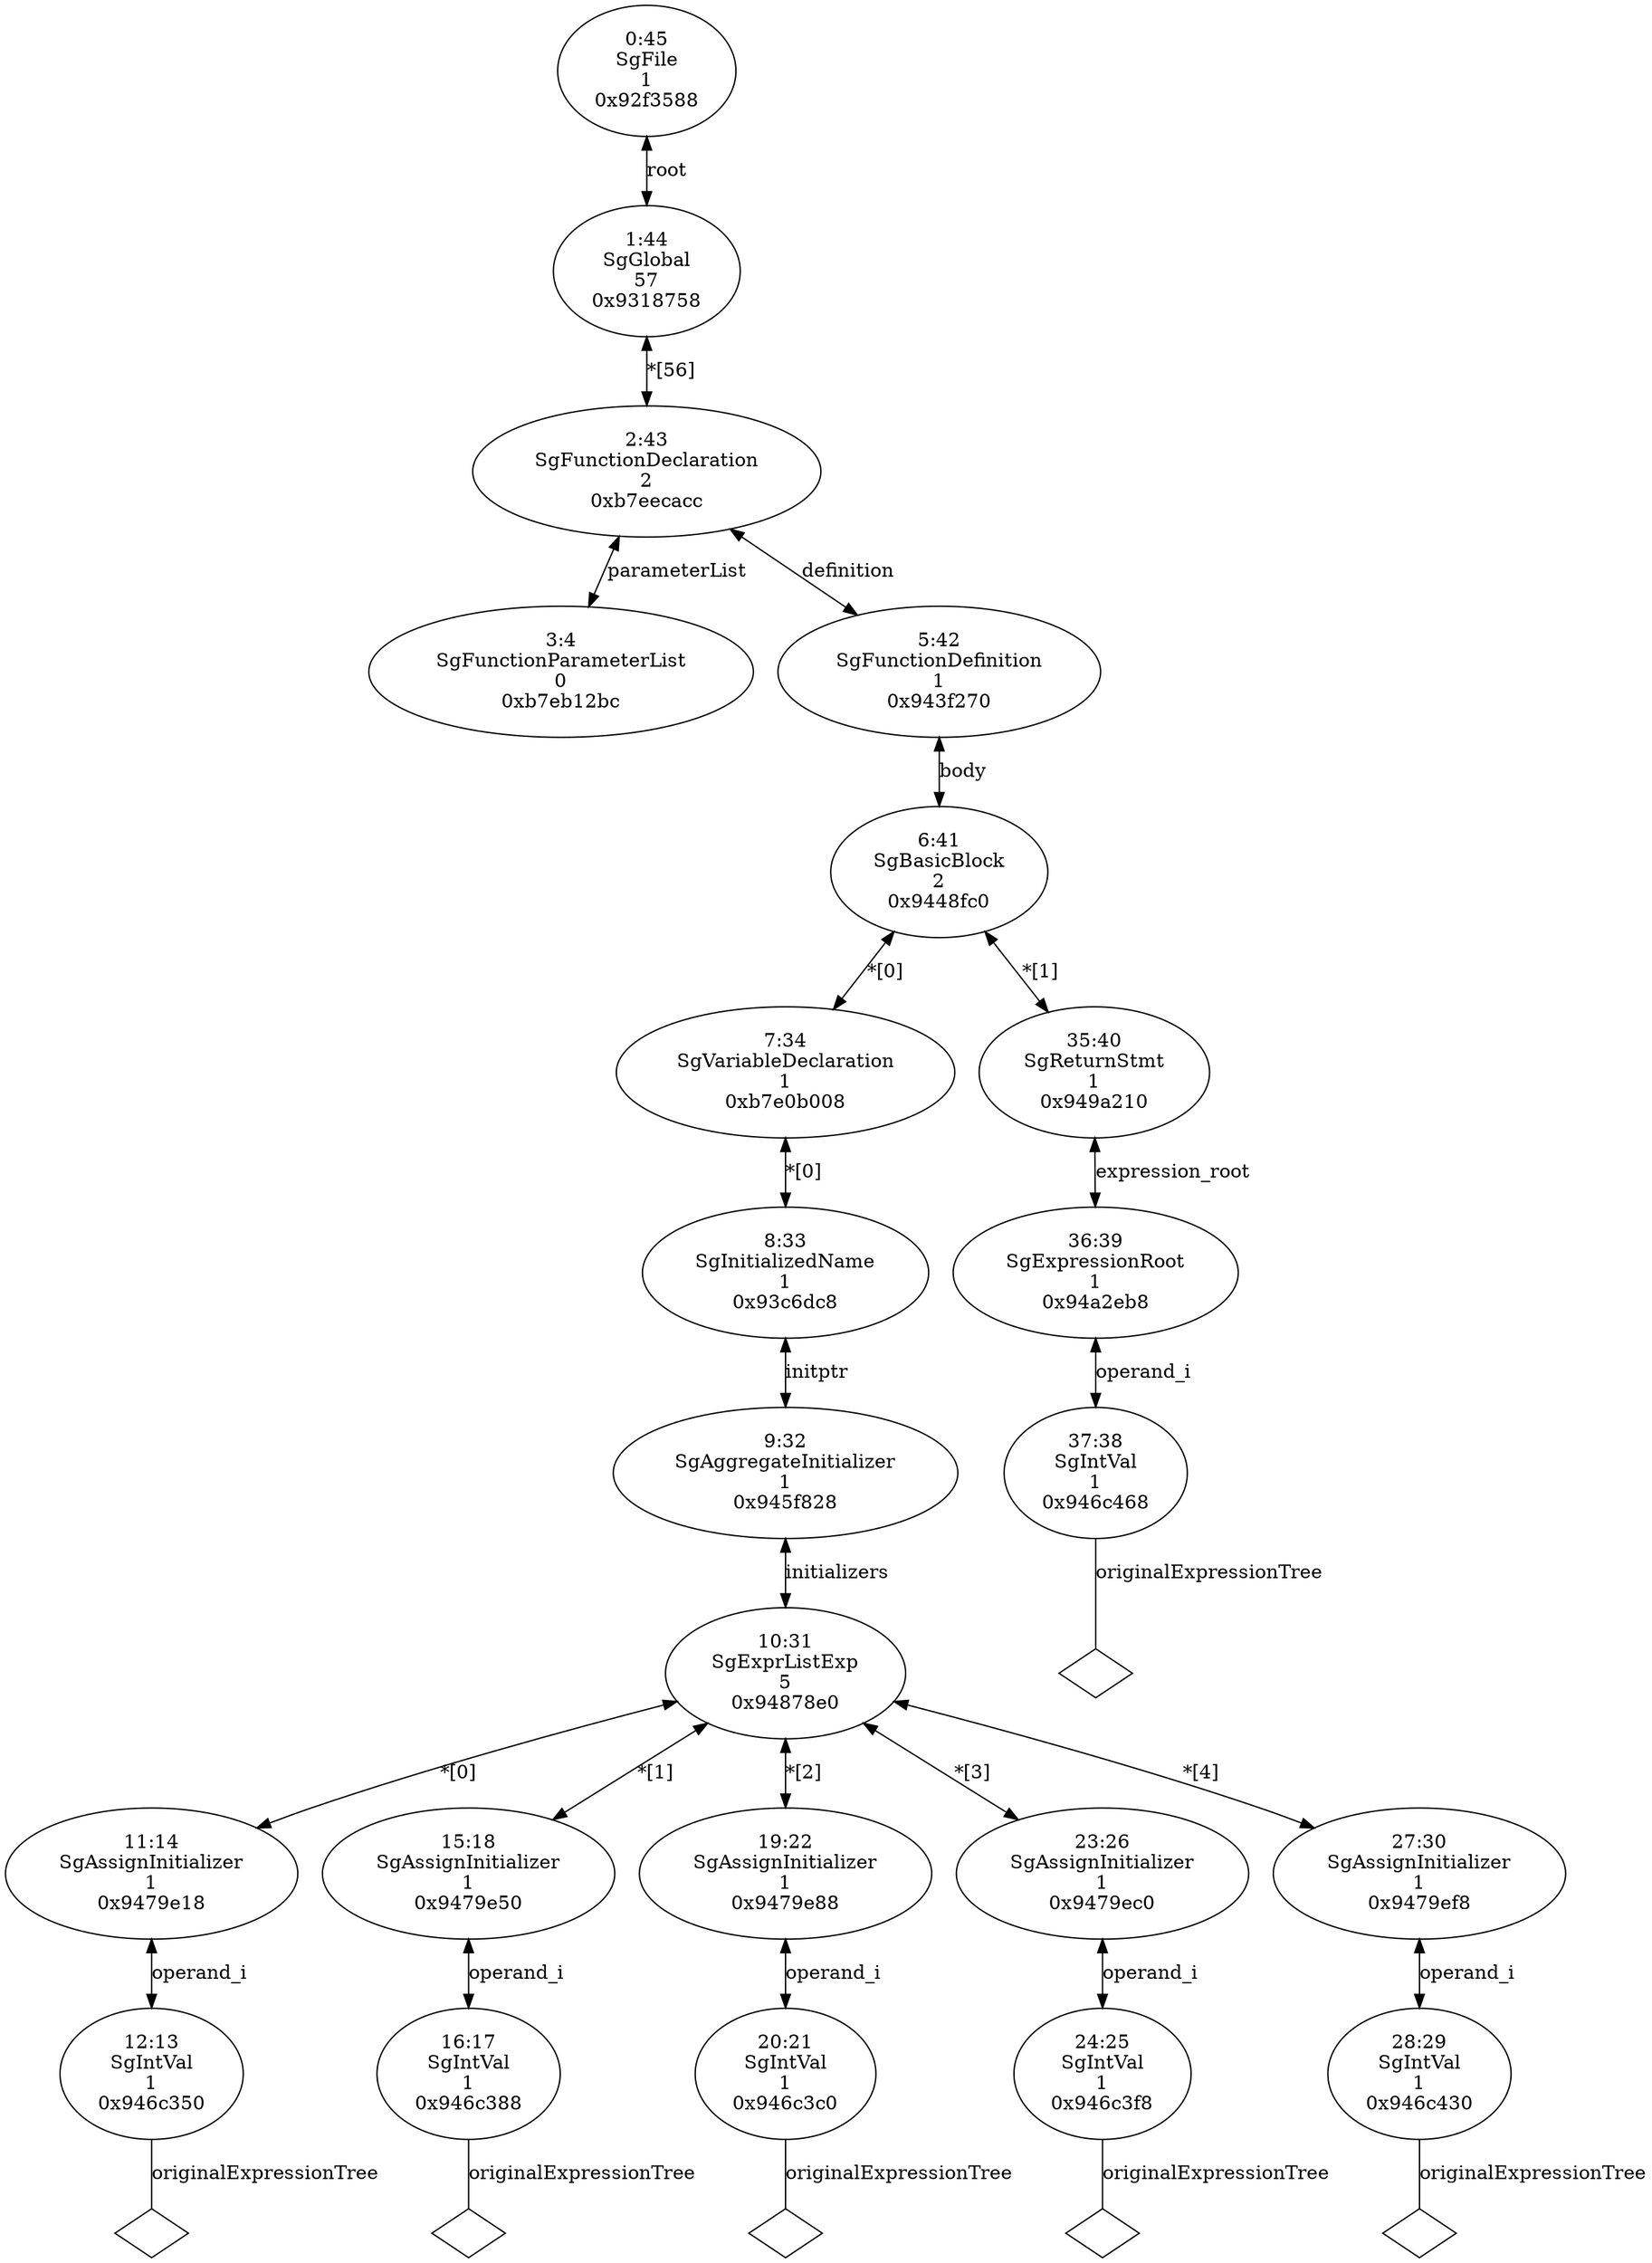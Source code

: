 digraph "G./aggregateInit.c.dot" {
"0xb7eb12bc"[label="3:4\nSgFunctionParameterList\n0\n0xb7eb12bc\n" ];
"0x946c350"[label="12:13\nSgIntVal\n1\n0x946c350\n" ];
"0x946c350" -> "0x946c350__originalExpressionTree__null"[label="originalExpressionTree" dir=none ];
"0x946c350__originalExpressionTree__null"[label="" shape=diamond ];
"0x9479e18"[label="11:14\nSgAssignInitializer\n1\n0x9479e18\n" ];
"0x9479e18" -> "0x946c350"[label="operand_i" dir=both ];
"0x946c388"[label="16:17\nSgIntVal\n1\n0x946c388\n" ];
"0x946c388" -> "0x946c388__originalExpressionTree__null"[label="originalExpressionTree" dir=none ];
"0x946c388__originalExpressionTree__null"[label="" shape=diamond ];
"0x9479e50"[label="15:18\nSgAssignInitializer\n1\n0x9479e50\n" ];
"0x9479e50" -> "0x946c388"[label="operand_i" dir=both ];
"0x946c3c0"[label="20:21\nSgIntVal\n1\n0x946c3c0\n" ];
"0x946c3c0" -> "0x946c3c0__originalExpressionTree__null"[label="originalExpressionTree" dir=none ];
"0x946c3c0__originalExpressionTree__null"[label="" shape=diamond ];
"0x9479e88"[label="19:22\nSgAssignInitializer\n1\n0x9479e88\n" ];
"0x9479e88" -> "0x946c3c0"[label="operand_i" dir=both ];
"0x946c3f8"[label="24:25\nSgIntVal\n1\n0x946c3f8\n" ];
"0x946c3f8" -> "0x946c3f8__originalExpressionTree__null"[label="originalExpressionTree" dir=none ];
"0x946c3f8__originalExpressionTree__null"[label="" shape=diamond ];
"0x9479ec0"[label="23:26\nSgAssignInitializer\n1\n0x9479ec0\n" ];
"0x9479ec0" -> "0x946c3f8"[label="operand_i" dir=both ];
"0x946c430"[label="28:29\nSgIntVal\n1\n0x946c430\n" ];
"0x946c430" -> "0x946c430__originalExpressionTree__null"[label="originalExpressionTree" dir=none ];
"0x946c430__originalExpressionTree__null"[label="" shape=diamond ];
"0x9479ef8"[label="27:30\nSgAssignInitializer\n1\n0x9479ef8\n" ];
"0x9479ef8" -> "0x946c430"[label="operand_i" dir=both ];
"0x94878e0"[label="10:31\nSgExprListExp\n5\n0x94878e0\n" ];
"0x94878e0" -> "0x9479e18"[label="*[0]" dir=both ];
"0x94878e0" -> "0x9479e50"[label="*[1]" dir=both ];
"0x94878e0" -> "0x9479e88"[label="*[2]" dir=both ];
"0x94878e0" -> "0x9479ec0"[label="*[3]" dir=both ];
"0x94878e0" -> "0x9479ef8"[label="*[4]" dir=both ];
"0x945f828"[label="9:32\nSgAggregateInitializer\n1\n0x945f828\n" ];
"0x945f828" -> "0x94878e0"[label="initializers" dir=both ];
"0x93c6dc8"[label="8:33\nSgInitializedName\n1\n0x93c6dc8\n" ];
"0x93c6dc8" -> "0x945f828"[label="initptr" dir=both ];
"0xb7e0b008"[label="7:34\nSgVariableDeclaration\n1\n0xb7e0b008\n" ];
"0xb7e0b008" -> "0x93c6dc8"[label="*[0]" dir=both ];
"0x946c468"[label="37:38\nSgIntVal\n1\n0x946c468\n" ];
"0x946c468" -> "0x946c468__originalExpressionTree__null"[label="originalExpressionTree" dir=none ];
"0x946c468__originalExpressionTree__null"[label="" shape=diamond ];
"0x94a2eb8"[label="36:39\nSgExpressionRoot\n1\n0x94a2eb8\n" ];
"0x94a2eb8" -> "0x946c468"[label="operand_i" dir=both ];
"0x949a210"[label="35:40\nSgReturnStmt\n1\n0x949a210\n" ];
"0x949a210" -> "0x94a2eb8"[label="expression_root" dir=both ];
"0x9448fc0"[label="6:41\nSgBasicBlock\n2\n0x9448fc0\n" ];
"0x9448fc0" -> "0xb7e0b008"[label="*[0]" dir=both ];
"0x9448fc0" -> "0x949a210"[label="*[1]" dir=both ];
"0x943f270"[label="5:42\nSgFunctionDefinition\n1\n0x943f270\n" ];
"0x943f270" -> "0x9448fc0"[label="body" dir=both ];
"0xb7eecacc"[label="2:43\nSgFunctionDeclaration\n2\n0xb7eecacc\n" ];
"0xb7eecacc" -> "0xb7eb12bc"[label="parameterList" dir=both ];
"0xb7eecacc" -> "0x943f270"[label="definition" dir=both ];
"0x9318758"[label="1:44\nSgGlobal\n57\n0x9318758\n" ];
"0x9318758" -> "0xb7eecacc"[label="*[56]" dir=both ];
"0x92f3588"[label="0:45\nSgFile\n1\n0x92f3588\n" ];
"0x92f3588" -> "0x9318758"[label="root" dir=both ];
}
